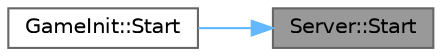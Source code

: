 digraph "Server::Start"
{
 // LATEX_PDF_SIZE
  bgcolor="transparent";
  edge [fontname=Helvetica,fontsize=10,labelfontname=Helvetica,labelfontsize=10];
  node [fontname=Helvetica,fontsize=10,shape=box,height=0.2,width=0.4];
  rankdir="RL";
  Node1 [id="Node000001",label="Server::Start",height=0.2,width=0.4,color="gray40", fillcolor="grey60", style="filled", fontcolor="black",tooltip="Статический метод для запуска сервера."];
  Node1 -> Node2 [id="edge2_Node000001_Node000002",dir="back",color="steelblue1",style="solid",tooltip=" "];
  Node2 [id="Node000002",label="GameInit::Start",height=0.2,width=0.4,color="grey40", fillcolor="white", style="filled",URL="$class_game_init.html#a044dc9d28077555e45a12a6f6f21bb03",tooltip="Метод для старта инициализации игры."];
}
